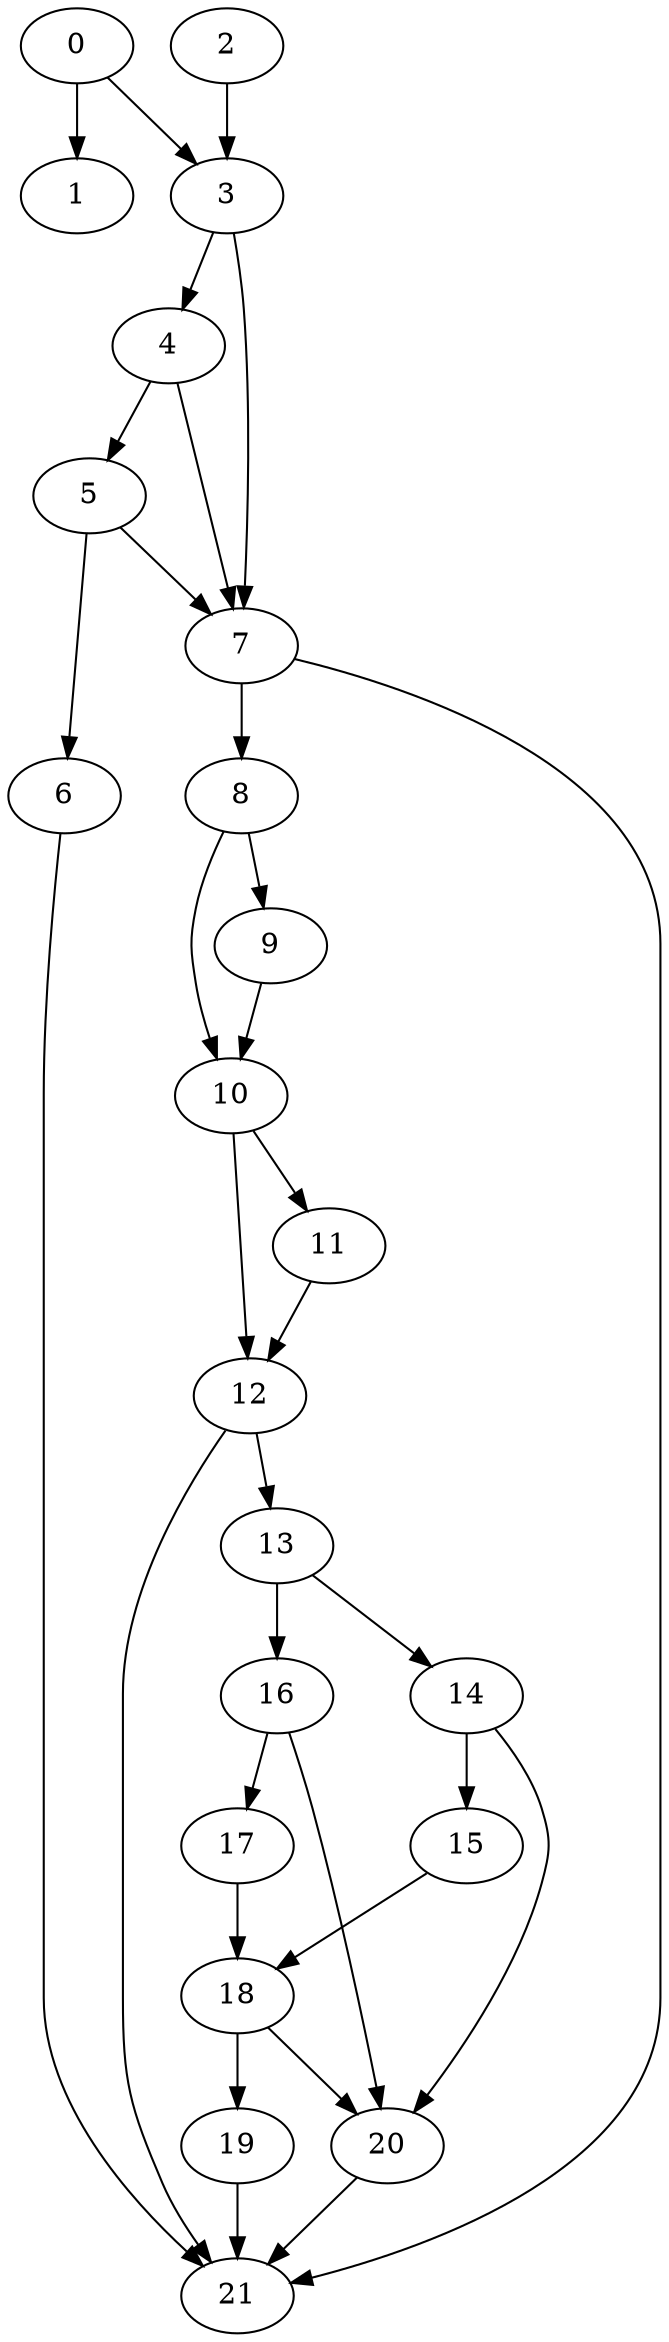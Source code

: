 digraph {
	0
	1
	2
	3
	4
	5
	6
	7
	8
	9
	10
	11
	12
	13
	14
	15
	16
	17
	18
	19
	20
	21
	8 -> 9
	12 -> 13
	13 -> 14
	16 -> 17
	15 -> 18
	17 -> 18
	4 -> 5
	7 -> 8
	14 -> 20
	16 -> 20
	18 -> 20
	6 -> 21
	7 -> 21
	12 -> 21
	19 -> 21
	20 -> 21
	0 -> 1
	10 -> 11
	5 -> 6
	13 -> 16
	8 -> 10
	9 -> 10
	10 -> 12
	11 -> 12
	14 -> 15
	18 -> 19
	0 -> 3
	2 -> 3
	3 -> 4
	3 -> 7
	4 -> 7
	5 -> 7
}
